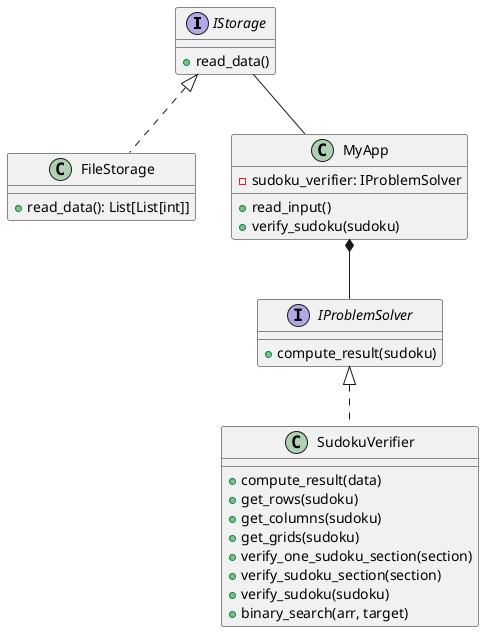 @startuml

interface IStorage {
    + read_data()
}

interface IProblemSolver {
    + compute_result(sudoku)
}



class FileStorage {
    + read_data(): List[List[int]]
}

class MyApp {
    - sudoku_verifier: IProblemSolver
    + read_input()
    + verify_sudoku(sudoku)
}

class SudokuVerifier {
    + compute_result(data)
    + get_rows(sudoku)
    + get_columns(sudoku)
    + get_grids(sudoku)
    + verify_one_sudoku_section(section)
    + verify_sudoku_section(section)
    + verify_sudoku(sudoku)
    + binary_search(arr, target)
}

IProblemSolver <|.. SudokuVerifier
IStorage <|.. FileStorage
MyApp *-- IProblemSolver

IStorage -- MyApp 

@enduml
    